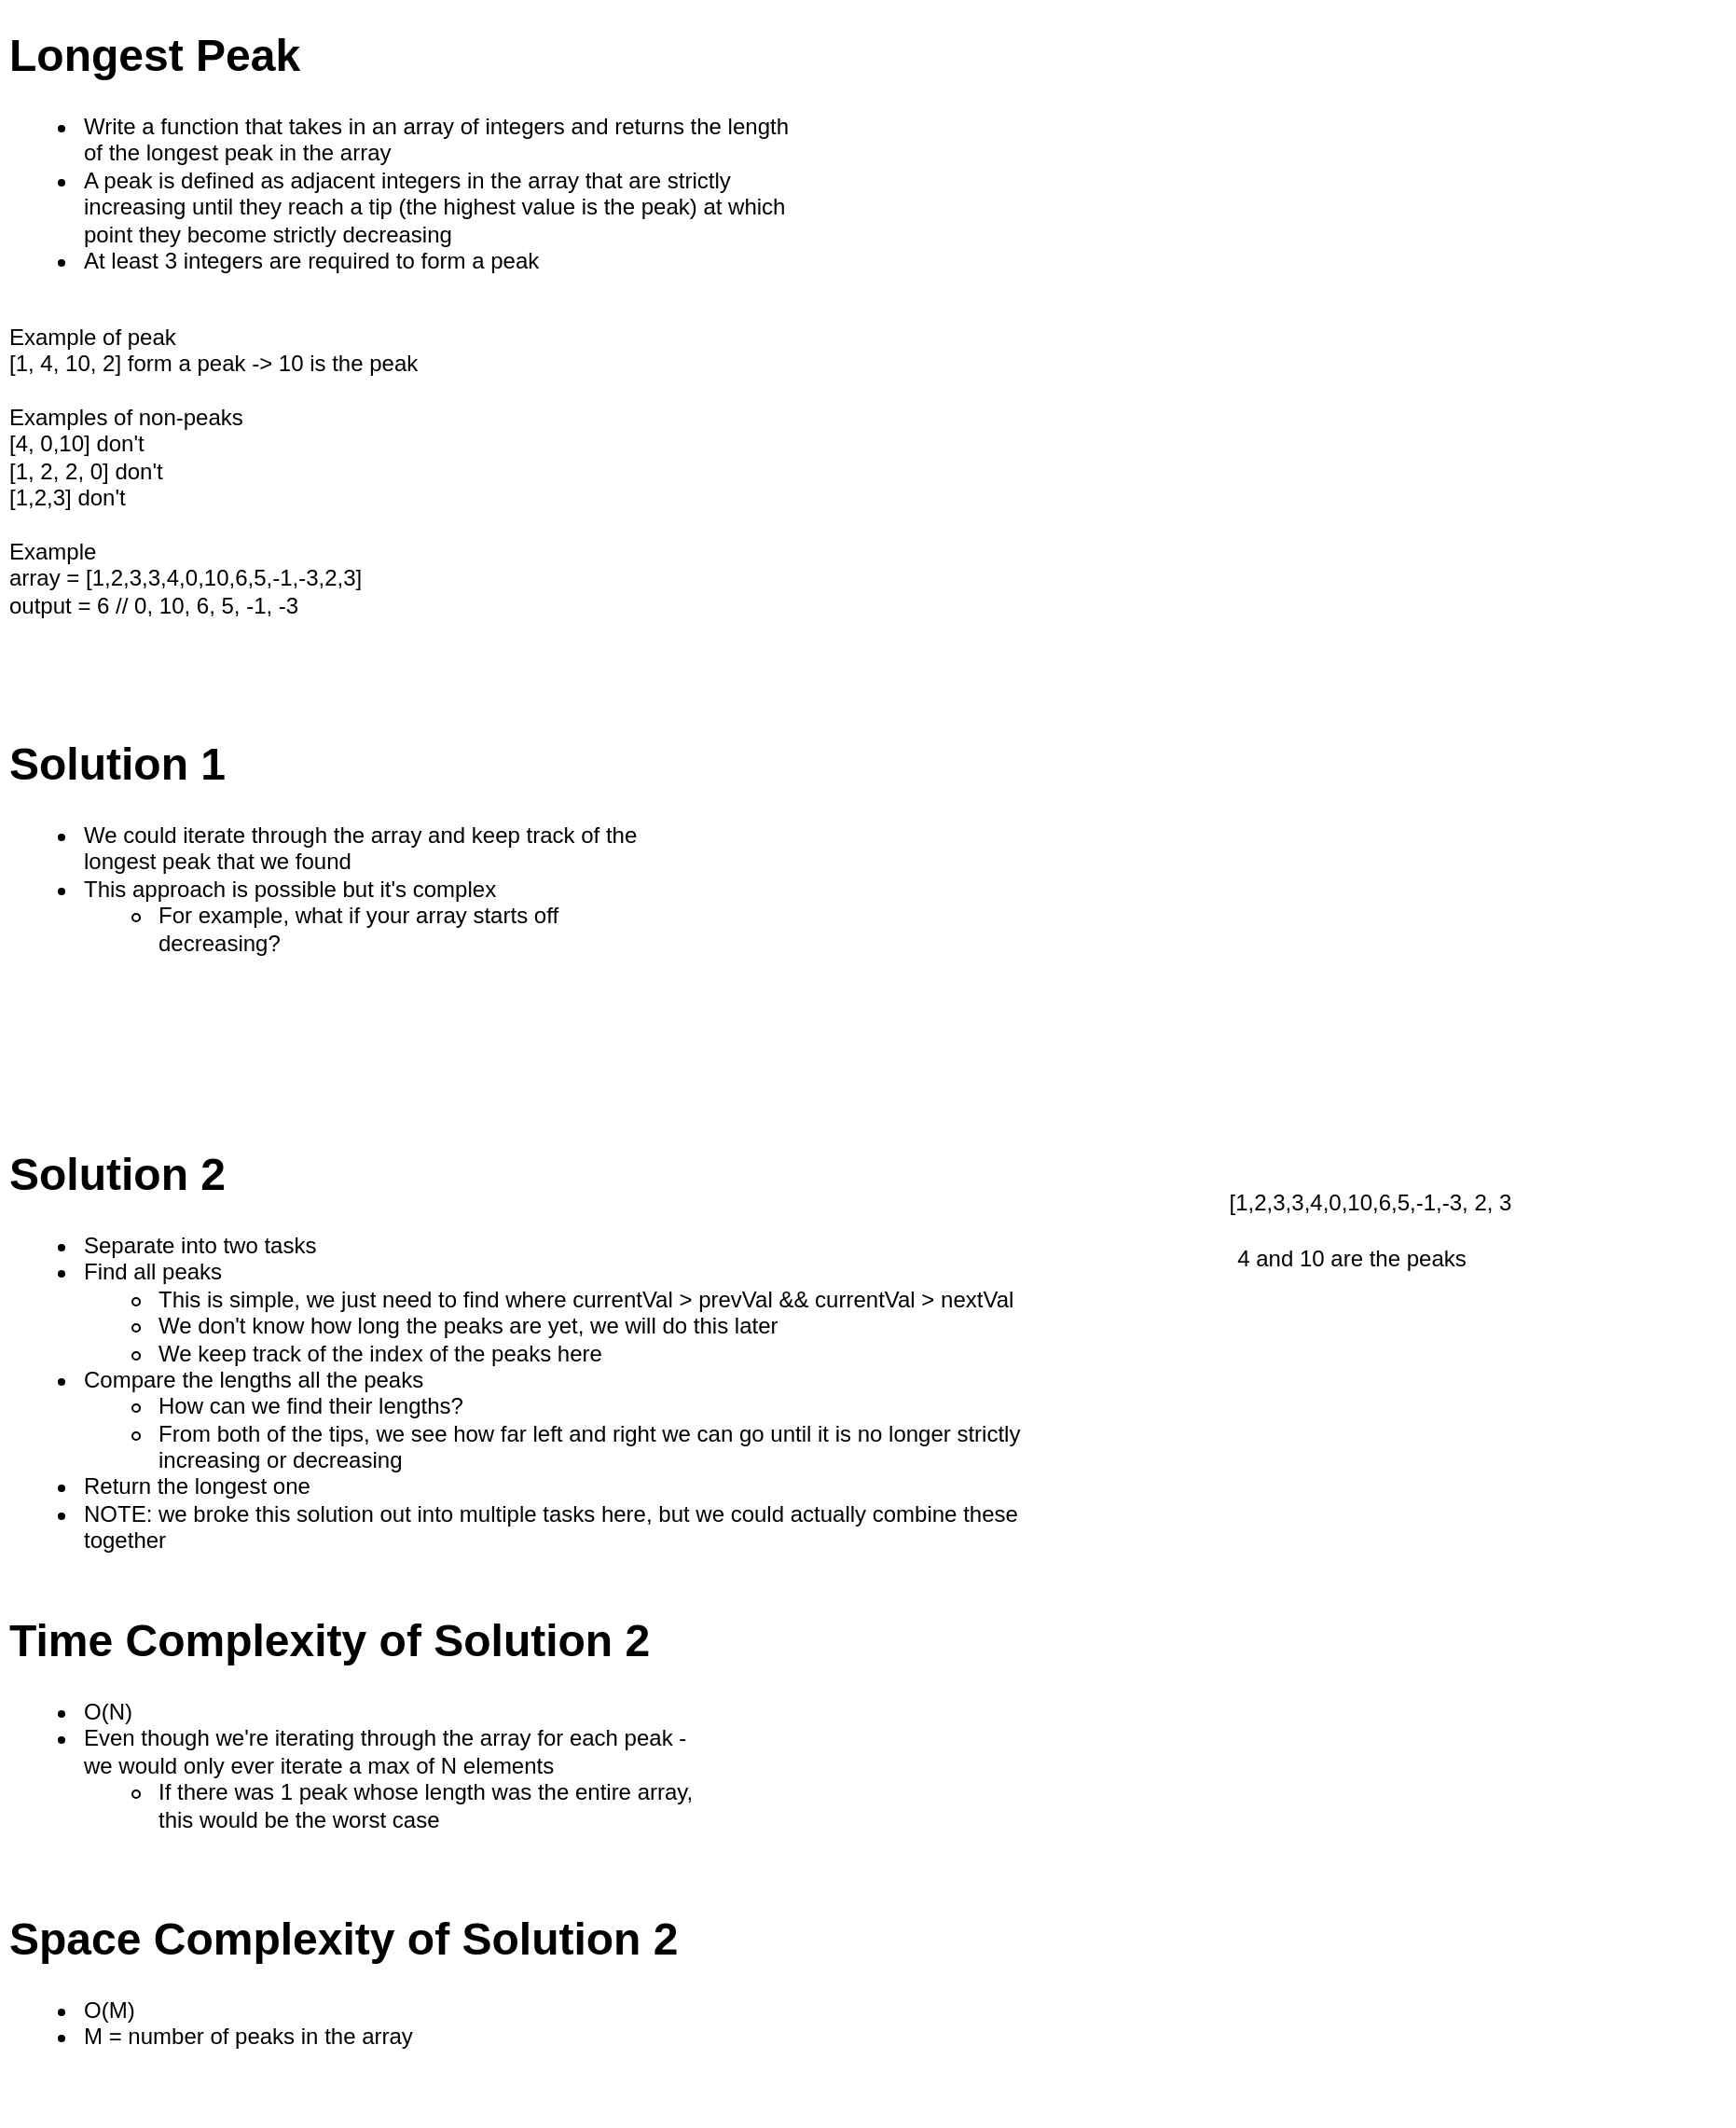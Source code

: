 <mxfile version="20.2.7" type="github">
  <diagram id="dlBevfMndSiyl9eXqgAb" name="Page-1">
    <mxGraphModel dx="1829" dy="1026" grid="1" gridSize="10" guides="1" tooltips="1" connect="1" arrows="1" fold="1" page="1" pageScale="1" pageWidth="1100" pageHeight="850" math="0" shadow="0">
      <root>
        <mxCell id="0" />
        <mxCell id="1" parent="0" />
        <mxCell id="q09U9lihFqpWnOIBTY1K-1" value="&lt;h1&gt;Longest Peak&lt;/h1&gt;&lt;p&gt;&lt;/p&gt;&lt;ul&gt;&lt;li&gt;Write a function that takes in an array of integers and returns the length of the longest peak in the array&lt;/li&gt;&lt;li&gt;A peak is defined as adjacent integers in the array that are strictly increasing until they reach a tip (the highest value is the peak) at which point they become strictly decreasing&lt;/li&gt;&lt;li&gt;At least 3 integers are required to form a peak&lt;/li&gt;&lt;/ul&gt;&lt;div&gt;&lt;br&gt;&lt;/div&gt;&lt;div&gt;Example of peak&lt;/div&gt;&lt;div&gt;[1, 4, 10, 2] form a peak -&amp;gt; 10 is the peak&lt;/div&gt;&lt;div&gt;&lt;br&gt;&lt;/div&gt;&lt;div&gt;Examples of non-peaks&lt;/div&gt;&lt;div&gt;[4, 0,10] don&#39;t&lt;/div&gt;&lt;div&gt;[1, 2, 2, 0] don&#39;t&lt;/div&gt;&lt;div&gt;[1,2,3] don&#39;t&lt;/div&gt;&lt;div&gt;&lt;br&gt;&lt;/div&gt;&lt;div&gt;Example&lt;/div&gt;&lt;div&gt;array = [1,2,3,3,4,0,10,6,5,-1,-3,2,3]&lt;/div&gt;&lt;div&gt;output = 6 // 0, 10, 6, 5, -1, -3&lt;/div&gt;&lt;p&gt;&lt;/p&gt;" style="text;html=1;strokeColor=none;fillColor=none;spacing=5;spacingTop=-20;whiteSpace=wrap;overflow=hidden;rounded=0;" vertex="1" parent="1">
          <mxGeometry x="20" y="70" width="430" height="360" as="geometry" />
        </mxCell>
        <mxCell id="q09U9lihFqpWnOIBTY1K-2" value="&lt;h1&gt;&lt;span style=&quot;background-color: initial;&quot;&gt;Solution 1&lt;/span&gt;&lt;br&gt;&lt;/h1&gt;&lt;div&gt;&lt;ul&gt;&lt;li&gt;&lt;span style=&quot;background-color: initial;&quot;&gt;We could iterate through the array and keep track of the longest peak that we found&lt;/span&gt;&lt;/li&gt;&lt;li&gt;&lt;span style=&quot;background-color: initial;&quot;&gt;This approach is possible but it&#39;s complex&lt;/span&gt;&lt;/li&gt;&lt;ul&gt;&lt;li&gt;&lt;span style=&quot;background-color: initial;&quot;&gt;For example, what if your array starts off decreasing?&lt;/span&gt;&lt;/li&gt;&lt;/ul&gt;&lt;/ul&gt;&lt;/div&gt;" style="text;html=1;strokeColor=none;fillColor=none;spacing=5;spacingTop=-20;whiteSpace=wrap;overflow=hidden;rounded=0;" vertex="1" parent="1">
          <mxGeometry x="20" y="450" width="370" height="190" as="geometry" />
        </mxCell>
        <mxCell id="q09U9lihFqpWnOIBTY1K-3" value="&lt;h1&gt;&lt;span style=&quot;background-color: initial;&quot;&gt;Solution 2&lt;/span&gt;&lt;br&gt;&lt;/h1&gt;&lt;div&gt;&lt;ul&gt;&lt;li&gt;Separate into two tasks&lt;/li&gt;&lt;li&gt;Find all peaks&lt;/li&gt;&lt;ul&gt;&lt;li&gt;This is simple, we just need to find where currentVal &amp;gt; prevVal &amp;amp;&amp;amp; currentVal &amp;gt; nextVal&lt;/li&gt;&lt;li&gt;We don&#39;t know how long the peaks are yet, we will do this later&lt;/li&gt;&lt;li&gt;We keep track of the index of the peaks here&lt;/li&gt;&lt;/ul&gt;&lt;li&gt;Compare the lengths all the peaks&lt;/li&gt;&lt;ul&gt;&lt;li&gt;How can we find their lengths?&lt;/li&gt;&lt;li&gt;From both of the tips, we see how far left and right we can go until it is no longer strictly increasing or decreasing&lt;/li&gt;&lt;/ul&gt;&lt;li&gt;Return the longest one&lt;/li&gt;&lt;li&gt;NOTE: we broke this solution out into multiple tasks here, but we could actually combine these together&lt;/li&gt;&lt;/ul&gt;&lt;/div&gt;" style="text;html=1;strokeColor=none;fillColor=none;spacing=5;spacingTop=-20;whiteSpace=wrap;overflow=hidden;rounded=0;" vertex="1" parent="1">
          <mxGeometry x="20" y="670" width="560" height="230" as="geometry" />
        </mxCell>
        <mxCell id="q09U9lihFqpWnOIBTY1K-4" value="[1,2,3,3,4,0,10,6,5,-1,-3, 2, 3" style="text;html=1;strokeColor=none;fillColor=none;align=center;verticalAlign=middle;whiteSpace=wrap;rounded=0;" vertex="1" parent="1">
          <mxGeometry x="560" y="690" width="390" height="30" as="geometry" />
        </mxCell>
        <mxCell id="q09U9lihFqpWnOIBTY1K-7" value="4 and 10 are the peaks" style="text;html=1;strokeColor=none;fillColor=none;align=center;verticalAlign=middle;whiteSpace=wrap;rounded=0;" vertex="1" parent="1">
          <mxGeometry x="680" y="720" width="130" height="30" as="geometry" />
        </mxCell>
        <mxCell id="q09U9lihFqpWnOIBTY1K-8" value="&lt;h1&gt;Time Complexity of Solution 2&lt;/h1&gt;&lt;p&gt;&lt;/p&gt;&lt;ul&gt;&lt;li&gt;O(N)&lt;/li&gt;&lt;li&gt;Even though we&#39;re iterating through the array for each peak - we would only ever iterate a max of N elements&lt;/li&gt;&lt;ul&gt;&lt;li&gt;If there was 1 peak whose length was the entire array, this would be the worst case&lt;/li&gt;&lt;/ul&gt;&lt;/ul&gt;&lt;p&gt;&lt;/p&gt;" style="text;html=1;strokeColor=none;fillColor=none;spacing=5;spacingTop=-20;whiteSpace=wrap;overflow=hidden;rounded=0;" vertex="1" parent="1">
          <mxGeometry x="20" y="920" width="380" height="120" as="geometry" />
        </mxCell>
        <mxCell id="q09U9lihFqpWnOIBTY1K-9" value="&lt;h1&gt;Space Complexity of Solution 2&lt;/h1&gt;&lt;p&gt;&lt;/p&gt;&lt;ul&gt;&lt;li&gt;O(M)&lt;/li&gt;&lt;li&gt;M = number of peaks in the array&lt;/li&gt;&lt;/ul&gt;&lt;p&gt;&lt;/p&gt;" style="text;html=1;strokeColor=none;fillColor=none;spacing=5;spacingTop=-20;whiteSpace=wrap;overflow=hidden;rounded=0;" vertex="1" parent="1">
          <mxGeometry x="20" y="1080" width="380" height="120" as="geometry" />
        </mxCell>
      </root>
    </mxGraphModel>
  </diagram>
</mxfile>
